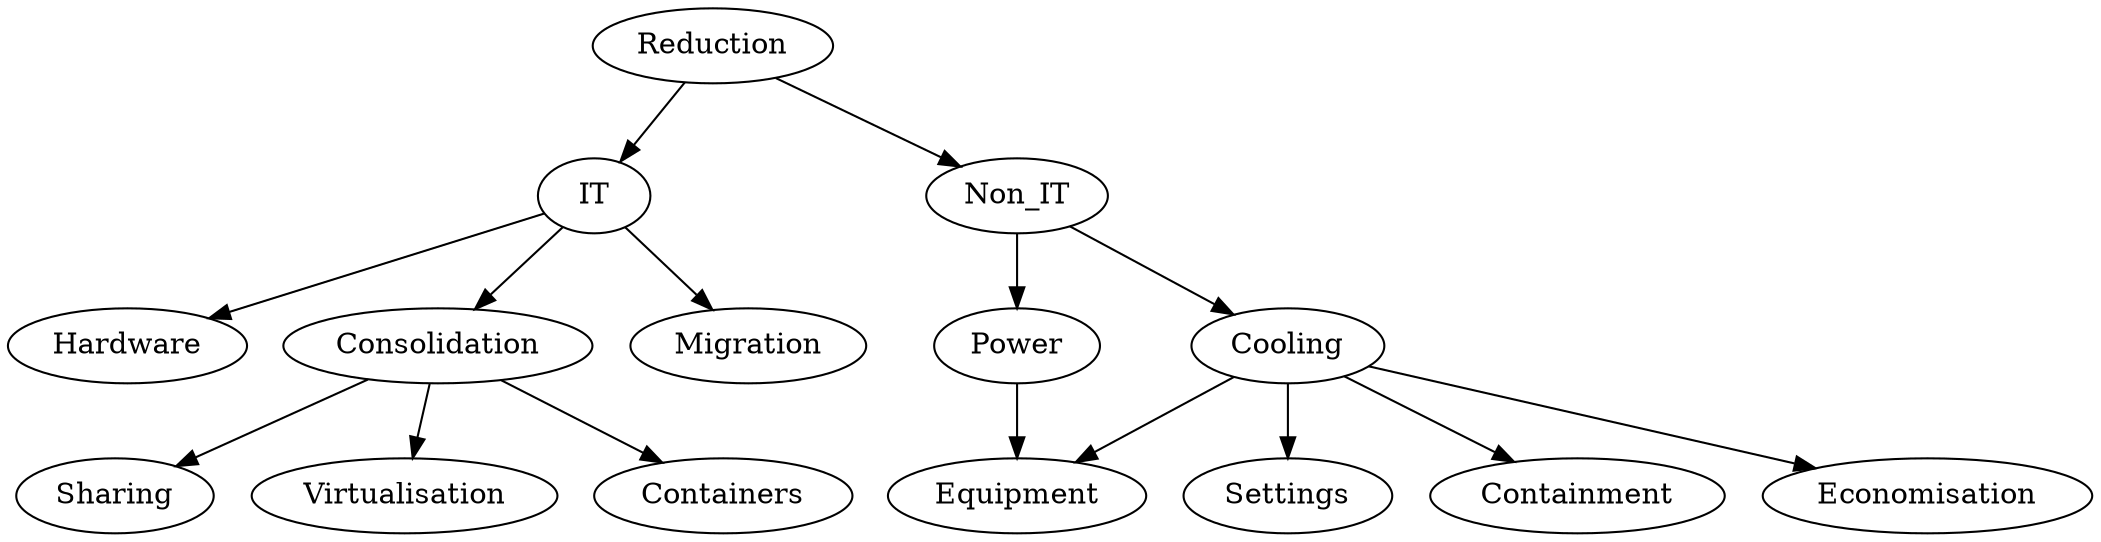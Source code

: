 digraph G {

	Reduction -> IT;
	Reduction -> Non_IT;

	IT -> Hardware;
	IT -> Consolidation;
	IT -> Migration;

	Consolidation -> Sharing;
	Consolidation -> Virtualisation;
	Consolidation -> Containers;

	Non_IT -> Power;
	Non_IT -> Cooling;

	Power -> Equipment;
	Cooling -> Equipment;

	Cooling -> Settings;
	Cooling -> Containment;	
	Cooling -> Economisation;

}